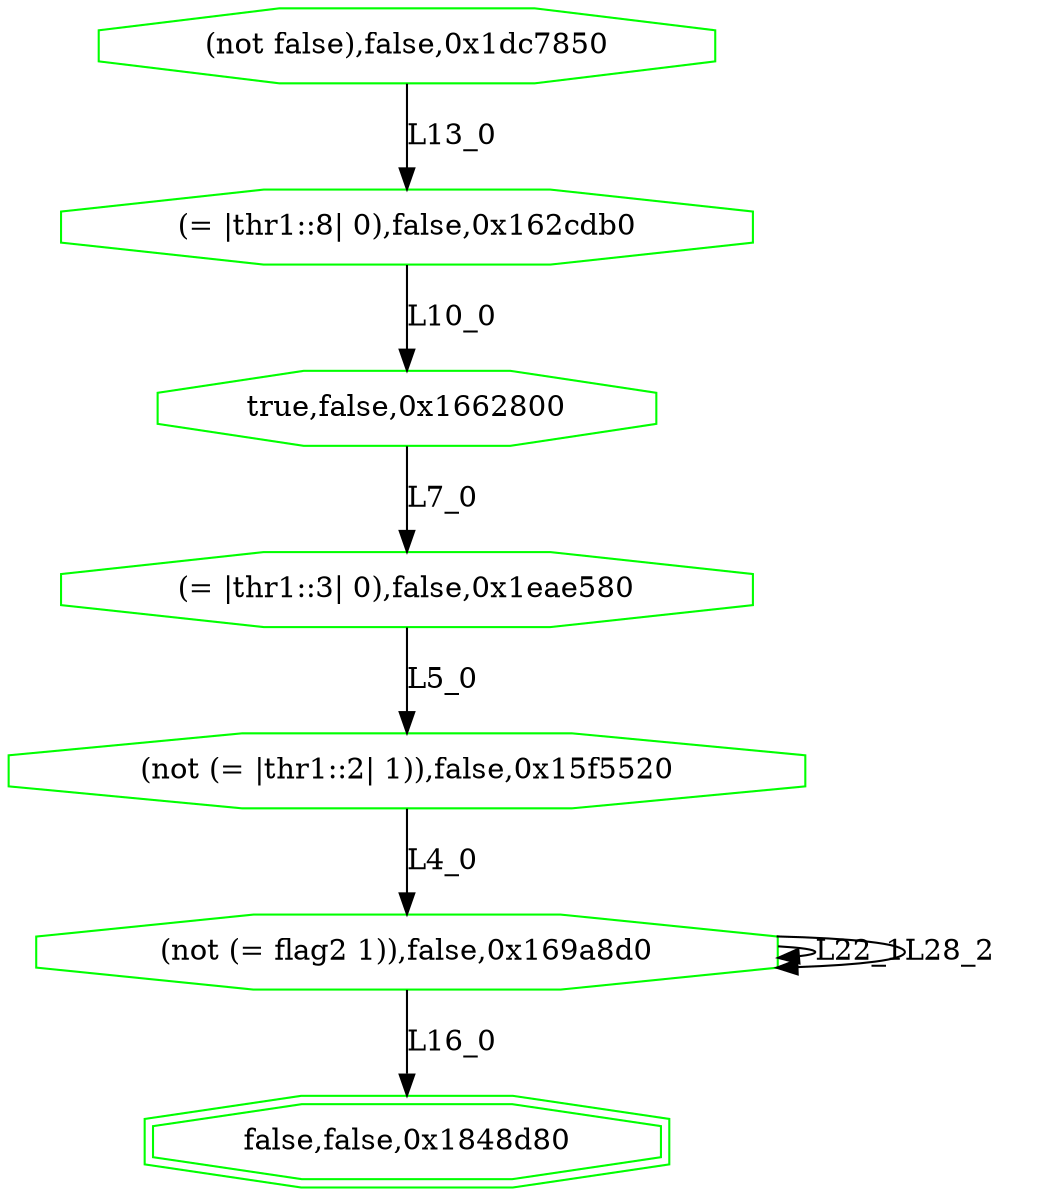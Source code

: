 digraph G {
0[label="(not false),false,0x1dc7850", color=green,shape=octagon];
1[label="(= |thr1::8| 0),false,0x162cdb0", color=green,shape=octagon];
2[label="true,false,0x1662800", color=green,shape=octagon];
3[label="(= |thr1::3| 0),false,0x1eae580", color=green,shape=octagon];
4[label="(not (= |thr1::2| 1)),false,0x15f5520", color=green,shape=octagon];
5[label="(not (= flag2 1)),false,0x169a8d0", color=green,shape=octagon];
6[label="false,false,0x1848d80", color=green,shape=doubleoctagon];
0->1 [label="L13_0"];
1->2 [label="L10_0"];
2->3 [label="L7_0"];
3->4 [label="L5_0"];
4->5 [label="L4_0"];
5->6 [label="L16_0"];
5->5 [label="L22_1"];
5->5 [label="L28_2"];
}
